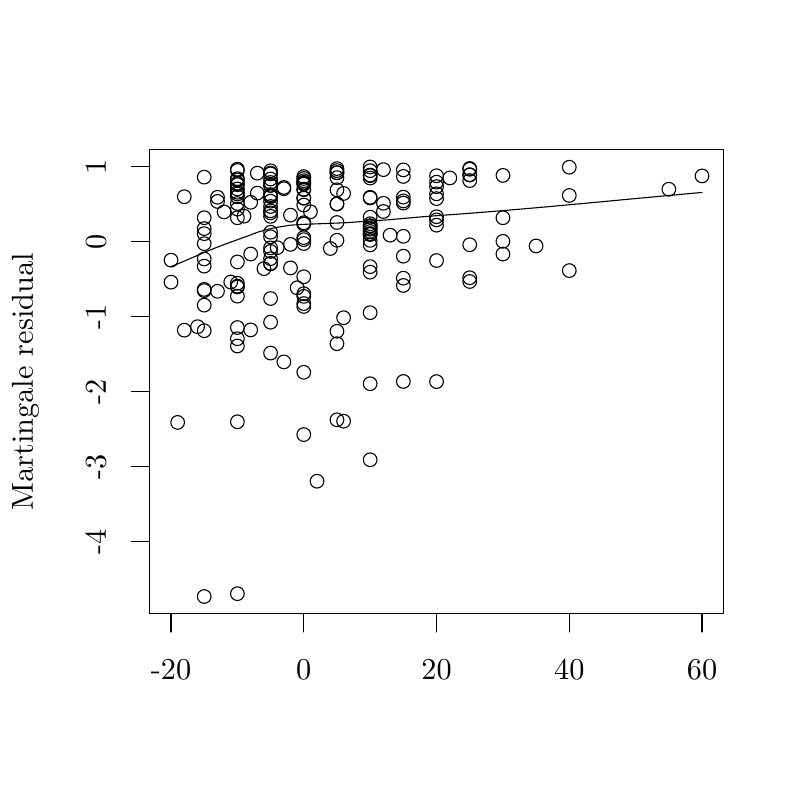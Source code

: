 % Created by tikzDevice version 0.8.1 on 2015-02-03 07:05:45
% !TEX encoding = UTF-8 Unicode
\documentclass[11pt]{memoir}
\nonstopmode

\usepackage{tikz}

\usepackage[active,tightpage,psfixbb]{preview}

\PreviewEnvironment{pgfpicture}

\setlength\PreviewBorder{0pt}

\usepackage{amsmath}
\newcommand{\SweaveOpts}[1]{}  % do not interfere with LaTeX
\newcommand{\SweaveInput}[1]{} % because they are not real TeX commands
\newcommand{\Sexpr}[1]{}       % will only be parsed by R


\usepackage{geometry}
\usepackage{amsmath}
\usepackage{lscape}
\geometry{verbose,tmargin=2.5cm,bmargin=2.5cm,lmargin=2.5cm,rmargin=2.5cm}


\begin{document}

\begin{tikzpicture}[x=1pt,y=1pt]
\definecolor{fillColor}{RGB}{255,255,255}
\path[use as bounding box,fill=fillColor,fill opacity=0.00] (0,0) rectangle (289.08,289.08);
\begin{scope}
\path[clip] ( 54.12, 67.32) rectangle (261.36,234.96);
\definecolor{drawColor}{RGB}{0,0,0}

\path[draw=drawColor,line width= 0.4pt,line join=round,line cap=round] (107.37,185.08) circle (  2.47);

\path[draw=drawColor,line width= 0.4pt,line join=round,line cap=round] (133.75,204.67) circle (  2.47);

\path[draw=drawColor,line width= 0.4pt,line join=round,line cap=round] (133.75,225.83) circle (  2.47);

\path[draw=drawColor,line width= 0.4pt,line join=round,line cap=round] (157.74,221.65) circle (  2.47);

\path[draw=drawColor,line width= 0.4pt,line join=round,line cap=round] ( 97.77,218.77) circle (  2.47);

\path[draw=drawColor,line width= 0.4pt,line join=round,line cap=round] (109.77,222.51) circle (  2.47);

\path[draw=drawColor,line width= 0.4pt,line join=round,line cap=round] ( 85.78,227.93) circle (  2.47);

\path[draw=drawColor,line width= 0.4pt,line join=round,line cap=round] (133.75,192.73) circle (  2.47);

\path[draw=drawColor,line width= 0.4pt,line join=round,line cap=round] ( 97.77,227.37) circle (  2.47);

\path[draw=drawColor,line width= 0.4pt,line join=round,line cap=round] (124.16,136.89) circle (  2.47);

\path[draw=drawColor,line width= 0.4pt,line join=round,line cap=round] (133.75,224.73) circle (  2.47);

\path[draw=drawColor,line width= 0.4pt,line join=round,line cap=round] ( 97.77,198.23) circle (  2.47);

\path[draw=drawColor,line width= 0.4pt,line join=round,line cap=round] (121.76,169.37) circle (  2.47);

\path[draw=drawColor,line width= 0.4pt,line join=round,line cap=round] (109.77,223.19) circle (  2.47);

\path[draw=drawColor,line width= 0.4pt,line join=round,line cap=round] (109.77,181.99) circle (  2.47);

\path[draw=drawColor,line width= 0.4pt,line join=round,line cap=round] (133.75,208.24) circle (  2.47);

\path[draw=drawColor,line width= 0.4pt,line join=round,line cap=round] (145.75,151.24) circle (  2.47);

\path[draw=drawColor,line width= 0.4pt,line join=round,line cap=round] (104.97,211.34) circle (  2.47);

\path[draw=drawColor,line width= 0.4pt,line join=round,line cap=round] (241.69,220.70) circle (  2.47);

\path[draw=drawColor,line width= 0.4pt,line join=round,line cap=round] ( 73.79,225.07) circle (  2.47);

\path[draw=drawColor,line width= 0.4pt,line join=round,line cap=round] (253.68,225.51) circle (  2.47);

\path[draw=drawColor,line width= 0.4pt,line join=round,line cap=round] (140.95,204.09) circle (  2.47);

\path[draw=drawColor,line width= 0.4pt,line join=round,line cap=round] (205.71,228.65) circle (  2.47);

\path[draw=drawColor,line width= 0.4pt,line join=round,line cap=round] (109.77,224.58) circle (  2.47);

\path[draw=drawColor,line width= 0.4pt,line join=round,line cap=round] ( 73.79,210.41) circle (  2.47);

\path[draw=drawColor,line width= 0.4pt,line join=round,line cap=round] (157.74,210.76) circle (  2.47);

\path[draw=drawColor,line width= 0.4pt,line join=round,line cap=round] (133.75,225.61) circle (  2.47);

\path[draw=drawColor,line width= 0.4pt,line join=round,line cap=round] ( 97.77,199.50) circle (  2.47);

\path[draw=drawColor,line width= 0.4pt,line join=round,line cap=round] ( 71.39,171.03) circle (  2.47);

\path[draw=drawColor,line width= 0.4pt,line join=round,line cap=round] (169.73,223.82) circle (  2.47);

\path[draw=drawColor,line width= 0.4pt,line join=round,line cap=round] ( 83.38,187.17) circle (  2.47);

\path[draw=drawColor,line width= 0.4pt,line join=round,line cap=round] ( 85.78,170.72) circle (  2.47);

\path[draw=drawColor,line width= 0.4pt,line join=round,line cap=round] ( 73.79,184.06) circle (  2.47);

\path[draw=drawColor,line width= 0.4pt,line join=round,line cap=round] (121.76,226.71) circle (  2.47);

\path[draw=drawColor,line width= 0.4pt,line join=round,line cap=round] (102.57,220.89) circle (  2.47);

\path[draw=drawColor,line width= 0.4pt,line join=round,line cap=round] (121.76,220.48) circle (  2.47);

\path[draw=drawColor,line width= 0.4pt,line join=round,line cap=round] (157.74,207.71) circle (  2.47);

\path[draw=drawColor,line width= 0.4pt,line join=round,line cap=round] ( 97.77,218.05) circle (  2.47);

\path[draw=drawColor,line width= 0.4pt,line join=round,line cap=round] (109.77,182.95) circle (  2.47);

\path[draw=drawColor,line width= 0.4pt,line join=round,line cap=round] ( 73.79,204.65) circle (  2.47);

\path[draw=drawColor,line width= 0.4pt,line join=round,line cap=round] (138.55,212.65) circle (  2.47);

\path[draw=drawColor,line width= 0.4pt,line join=round,line cap=round] ( 97.77,226.52) circle (  2.47);

\path[draw=drawColor,line width= 0.4pt,line join=round,line cap=round] (102.57,158.31) circle (  2.47);

\path[draw=drawColor,line width= 0.4pt,line join=round,line cap=round] (133.75,176.09) circle (  2.47);

\path[draw=drawColor,line width= 0.4pt,line join=round,line cap=round] ( 90.58,215.97) circle (  2.47);

\path[draw=drawColor,line width= 0.4pt,line join=round,line cap=round] (145.75,225.32) circle (  2.47);

\path[draw=drawColor,line width= 0.4pt,line join=round,line cap=round] (109.77,214.98) circle (  2.47);

\path[draw=drawColor,line width= 0.4pt,line join=round,line cap=round] ( 97.77,181.21) circle (  2.47);

\path[draw=drawColor,line width= 0.4pt,line join=round,line cap=round] ( 97.77,161.49) circle (  2.47);

\path[draw=drawColor,line width= 0.4pt,line join=round,line cap=round] ( 90.58,169.87) circle (  2.47);

\path[draw=drawColor,line width= 0.4pt,line join=round,line cap=round] ( 85.78,218.95) circle (  2.47);

\path[draw=drawColor,line width= 0.4pt,line join=round,line cap=round] (169.73,228.20) circle (  2.47);

\path[draw=drawColor,line width= 0.4pt,line join=round,line cap=round] (121.76,137.38) circle (  2.47);

\path[draw=drawColor,line width= 0.4pt,line join=round,line cap=round] (133.75,150.43) circle (  2.47);

\path[draw=drawColor,line width= 0.4pt,line join=round,line cap=round] (157.74,151.18) circle (  2.47);

\path[draw=drawColor,line width= 0.4pt,line join=round,line cap=round] (109.77,202.48) circle (  2.47);

\path[draw=drawColor,line width= 0.4pt,line join=round,line cap=round] (145.75,188.56) circle (  2.47);

\path[draw=drawColor,line width= 0.4pt,line join=round,line cap=round] (133.75,217.54) circle (  2.47);

\path[draw=drawColor,line width= 0.4pt,line join=round,line cap=round] ( 97.77,218.35) circle (  2.47);

\path[draw=drawColor,line width= 0.4pt,line join=round,line cap=round] ( 97.77,193.90) circle (  2.47);

\path[draw=drawColor,line width= 0.4pt,line join=round,line cap=round] (133.75,227.41) circle (  2.47);

\path[draw=drawColor,line width= 0.4pt,line join=round,line cap=round] (157.74,225.56) circle (  2.47);

\path[draw=drawColor,line width= 0.4pt,line join=round,line cap=round] (109.77,203.22) circle (  2.47);

\path[draw=drawColor,line width= 0.4pt,line join=round,line cap=round] ( 73.79,201.02) circle (  2.47);

\path[draw=drawColor,line width= 0.4pt,line join=round,line cap=round] (169.73,227.91) circle (  2.47);

\path[draw=drawColor,line width= 0.4pt,line join=round,line cap=round] (121.76,208.68) circle (  2.47);

\path[draw=drawColor,line width= 0.4pt,line join=round,line cap=round] (109.77,217.46) circle (  2.47);

\path[draw=drawColor,line width= 0.4pt,line join=round,line cap=round] (121.76,215.34) circle (  2.47);

\path[draw=drawColor,line width= 0.4pt,line join=round,line cap=round] ( 85.78,210.39) circle (  2.47);

\path[draw=drawColor,line width= 0.4pt,line join=round,line cap=round] (109.77,189.07) circle (  2.47);

\path[draw=drawColor,line width= 0.4pt,line join=round,line cap=round] (145.75,216.47) circle (  2.47);

\path[draw=drawColor,line width= 0.4pt,line join=round,line cap=round] ( 85.78,182.06) circle (  2.47);

\path[draw=drawColor,line width= 0.4pt,line join=round,line cap=round] ( 73.79,192.91) circle (  2.47);

\path[draw=drawColor,line width= 0.4pt,line join=round,line cap=round] ( 85.78,222.86) circle (  2.47);

\path[draw=drawColor,line width= 0.4pt,line join=round,line cap=round] (104.97,192.26) circle (  2.47);

\path[draw=drawColor,line width= 0.4pt,line join=round,line cap=round] (181.73,210.39) circle (  2.47);

\path[draw=drawColor,line width= 0.4pt,line join=round,line cap=round] ( 97.77,193.77) circle (  2.47);

\path[draw=drawColor,line width= 0.4pt,line join=round,line cap=round] ( 85.78,186.72) circle (  2.47);

\path[draw=drawColor,line width= 0.4pt,line join=round,line cap=round] ( 73.79,195.52) circle (  2.47);

\path[draw=drawColor,line width= 0.4pt,line join=round,line cap=round] ( 78.59,217.80) circle (  2.47);

\path[draw=drawColor,line width= 0.4pt,line join=round,line cap=round] ( 88.18,210.96) circle (  2.47);

\path[draw=drawColor,line width= 0.4pt,line join=round,line cap=round] ( 97.77,214.46) circle (  2.47);

\path[draw=drawColor,line width= 0.4pt,line join=round,line cap=round] ( 92.98,219.29) circle (  2.47);

\path[draw=drawColor,line width= 0.4pt,line join=round,line cap=round] (121.76,202.26) circle (  2.47);

\path[draw=drawColor,line width= 0.4pt,line join=round,line cap=round] (133.75,206.58) circle (  2.47);

\path[draw=drawColor,line width= 0.4pt,line join=round,line cap=round] ( 85.78,227.48) circle (  2.47);

\path[draw=drawColor,line width= 0.4pt,line join=round,line cap=round] ( 85.78,217.98) circle (  2.47);

\path[draw=drawColor,line width= 0.4pt,line join=round,line cap=round] (109.77,217.54) circle (  2.47);

\path[draw=drawColor,line width= 0.4pt,line join=round,line cap=round] ( 66.59,169.77) circle (  2.47);

\path[draw=drawColor,line width= 0.4pt,line join=round,line cap=round] ( 97.77,222.09) circle (  2.47);

\path[draw=drawColor,line width= 0.4pt,line join=round,line cap=round] (121.76,215.44) circle (  2.47);

\path[draw=drawColor,line width= 0.4pt,line join=round,line cap=round] (121.76,226.62) circle (  2.47);

\path[draw=drawColor,line width= 0.4pt,line join=round,line cap=round] ( 78.59,183.82) circle (  2.47);

\path[draw=drawColor,line width= 0.4pt,line join=round,line cap=round] (157.74,209.62) circle (  2.47);

\path[draw=drawColor,line width= 0.4pt,line join=round,line cap=round] (114.56,115.19) circle (  2.47);

\path[draw=drawColor,line width= 0.4pt,line join=round,line cap=round] (109.77,179.38) circle (  2.47);

\path[draw=drawColor,line width= 0.4pt,line join=round,line cap=round] (124.16,174.28) circle (  2.47);

\path[draw=drawColor,line width= 0.4pt,line join=round,line cap=round] ( 85.78,185.68) circle (  2.47);

\path[draw=drawColor,line width= 0.4pt,line join=round,line cap=round] ( 85.78,215.54) circle (  2.47);

\path[draw=drawColor,line width= 0.4pt,line join=round,line cap=round] ( 85.78,224.51) circle (  2.47);

\path[draw=drawColor,line width= 0.4pt,line join=round,line cap=round] (133.75,228.75) circle (  2.47);

\path[draw=drawColor,line width= 0.4pt,line join=round,line cap=round] ( 73.79,169.57) circle (  2.47);

\path[draw=drawColor,line width= 0.4pt,line join=round,line cap=round] (133.75,122.94) circle (  2.47);

\path[draw=drawColor,line width= 0.4pt,line join=round,line cap=round] ( 97.77,212.16) circle (  2.47);

\path[draw=drawColor,line width= 0.4pt,line join=round,line cap=round] (102.57,221.34) circle (  2.47);

\path[draw=drawColor,line width= 0.4pt,line join=round,line cap=round] ( 97.77,205.16) circle (  2.47);

\path[draw=drawColor,line width= 0.4pt,line join=round,line cap=round] (121.76,224.88) circle (  2.47);

\path[draw=drawColor,line width= 0.4pt,line join=round,line cap=round] ( 61.80,195.07) circle (  2.47);

\path[draw=drawColor,line width= 0.4pt,line join=round,line cap=round] (133.75,217.79) circle (  2.47);

\path[draw=drawColor,line width= 0.4pt,line join=round,line cap=round] ( 90.58,197.30) circle (  2.47);

\path[draw=drawColor,line width= 0.4pt,line join=round,line cap=round] ( 80.98,212.50) circle (  2.47);

\path[draw=drawColor,line width= 0.4pt,line join=round,line cap=round] ( 97.77,223.14) circle (  2.47);

\path[draw=drawColor,line width= 0.4pt,line join=round,line cap=round] ( 73.79, 73.53) circle (  2.47);

\path[draw=drawColor,line width= 0.4pt,line join=round,line cap=round] ( 85.78,222.34) circle (  2.47);

\path[draw=drawColor,line width= 0.4pt,line join=round,line cap=round] ( 97.77,195.61) circle (  2.47);

\path[draw=drawColor,line width= 0.4pt,line join=round,line cap=round] ( 97.77,222.06) circle (  2.47);

\path[draw=drawColor,line width= 0.4pt,line join=round,line cap=round] (138.55,215.62) circle (  2.47);

\path[draw=drawColor,line width= 0.4pt,line join=round,line cap=round] ( 85.78,166.68) circle (  2.47);

\path[draw=drawColor,line width= 0.4pt,line join=round,line cap=round] (138.55,227.78) circle (  2.47);

\path[draw=drawColor,line width= 0.4pt,line join=round,line cap=round] ( 73.79,184.50) circle (  2.47);

\path[draw=drawColor,line width= 0.4pt,line join=round,line cap=round] ( 64.19,136.44) circle (  2.47);

\path[draw=drawColor,line width= 0.4pt,line join=round,line cap=round] ( 85.78,136.67) circle (  2.47);

\path[draw=drawColor,line width= 0.4pt,line join=round,line cap=round] (133.75,204.34) circle (  2.47);

\path[draw=drawColor,line width= 0.4pt,line join=round,line cap=round] ( 92.98,226.50) circle (  2.47);

\path[draw=drawColor,line width= 0.4pt,line join=round,line cap=round] ( 85.78,194.43) circle (  2.47);

\path[draw=drawColor,line width= 0.4pt,line join=round,line cap=round] ( 97.77,212.90) circle (  2.47);

\path[draw=drawColor,line width= 0.4pt,line join=round,line cap=round] (109.77,208.59) circle (  2.47);

\path[draw=drawColor,line width= 0.4pt,line join=round,line cap=round] (169.73,225.85) circle (  2.47);

\path[draw=drawColor,line width= 0.4pt,line join=round,line cap=round] (181.73,225.70) circle (  2.47);

\path[draw=drawColor,line width= 0.4pt,line join=round,line cap=round] (169.73,187.36) circle (  2.47);

\path[draw=drawColor,line width= 0.4pt,line join=round,line cap=round] ( 85.78,213.52) circle (  2.47);

\path[draw=drawColor,line width= 0.4pt,line join=round,line cap=round] (133.75,207.33) circle (  2.47);

\path[draw=drawColor,line width= 0.4pt,line join=round,line cap=round] ( 61.80,187.11) circle (  2.47);

\path[draw=drawColor,line width= 0.4pt,line join=round,line cap=round] ( 97.77,218.08) circle (  2.47);

\path[draw=drawColor,line width= 0.4pt,line join=round,line cap=round] ( 85.78,164.05) circle (  2.47);

\path[draw=drawColor,line width= 0.4pt,line join=round,line cap=round] (169.73,225.95) circle (  2.47);

\path[draw=drawColor,line width= 0.4pt,line join=round,line cap=round] (205.71,218.44) circle (  2.47);

\path[draw=drawColor,line width= 0.4pt,line join=round,line cap=round] (121.76,227.43) circle (  2.47);

\path[draw=drawColor,line width= 0.4pt,line join=round,line cap=round] (133.75,202.22) circle (  2.47);

\path[draw=drawColor,line width= 0.4pt,line join=round,line cap=round] (157.74,223.26) circle (  2.47);

\path[draw=drawColor,line width= 0.4pt,line join=round,line cap=round] (100.17,199.57) circle (  2.47);

\path[draw=drawColor,line width= 0.4pt,line join=round,line cap=round] ( 97.77,216.38) circle (  2.47);

\path[draw=drawColor,line width= 0.4pt,line join=round,line cap=round] ( 85.78,185.37) circle (  2.47);

\path[draw=drawColor,line width= 0.4pt,line join=round,line cap=round] ( 97.77,226.24) circle (  2.47);

\path[draw=drawColor,line width= 0.4pt,line join=round,line cap=round] ( 73.79,178.82) circle (  2.47);

\path[draw=drawColor,line width= 0.4pt,line join=round,line cap=round] (133.75,207.55) circle (  2.47);

\path[draw=drawColor,line width= 0.4pt,line join=round,line cap=round] (104.97,200.77) circle (  2.47);

\path[draw=drawColor,line width= 0.4pt,line join=round,line cap=round] ( 97.77,172.66) circle (  2.47);

\path[draw=drawColor,line width= 0.4pt,line join=round,line cap=round] (193.72,200.20) circle (  2.47);

\path[draw=drawColor,line width= 0.4pt,line join=round,line cap=round] (157.74,217.31) circle (  2.47);

\path[draw=drawColor,line width= 0.4pt,line join=round,line cap=round] ( 85.78,220.80) circle (  2.47);

\path[draw=drawColor,line width= 0.4pt,line join=round,line cap=round] (145.75,196.50) circle (  2.47);

\path[draw=drawColor,line width= 0.4pt,line join=round,line cap=round] (133.75,206.23) circle (  2.47);

\path[draw=drawColor,line width= 0.4pt,line join=round,line cap=round] (109.77,223.78) circle (  2.47);

\path[draw=drawColor,line width= 0.4pt,line join=round,line cap=round] ( 85.78,219.59) circle (  2.47);

\path[draw=drawColor,line width= 0.4pt,line join=round,line cap=round] ( 97.77,210.90) circle (  2.47);

\path[draw=drawColor,line width= 0.4pt,line join=round,line cap=round] ( 95.38,192.01) circle (  2.47);

\path[draw=drawColor,line width= 0.4pt,line join=round,line cap=round] (133.75,204.49) circle (  2.47);

\path[draw=drawColor,line width= 0.4pt,line join=round,line cap=round] (124.16,219.17) circle (  2.47);

\path[draw=drawColor,line width= 0.4pt,line join=round,line cap=round] (109.77,154.55) circle (  2.47);

\path[draw=drawColor,line width= 0.4pt,line join=round,line cap=round] ( 66.59,218.00) circle (  2.47);

\path[draw=drawColor,line width= 0.4pt,line join=round,line cap=round] (157.74,219.04) circle (  2.47);

\path[draw=drawColor,line width= 0.4pt,line join=round,line cap=round] (145.75,203.69) circle (  2.47);

\path[draw=drawColor,line width= 0.4pt,line join=round,line cap=round] (109.77,201.07) circle (  2.47);

\path[draw=drawColor,line width= 0.4pt,line join=round,line cap=round] (109.77,208.11) circle (  2.47);

\path[draw=drawColor,line width= 0.4pt,line join=round,line cap=round] (157.74,194.94) circle (  2.47);

\path[draw=drawColor,line width= 0.4pt,line join=round,line cap=round] (205.71,191.30) circle (  2.47);

\path[draw=drawColor,line width= 0.4pt,line join=round,line cap=round] ( 85.78,224.04) circle (  2.47);

\path[draw=drawColor,line width= 0.4pt,line join=round,line cap=round] (145.75,215.70) circle (  2.47);

\path[draw=drawColor,line width= 0.4pt,line join=round,line cap=round] (109.77,222.90) circle (  2.47);

\path[draw=drawColor,line width= 0.4pt,line join=round,line cap=round] (145.75,227.69) circle (  2.47);

\path[draw=drawColor,line width= 0.4pt,line join=round,line cap=round] (181.73,197.28) circle (  2.47);

\path[draw=drawColor,line width= 0.4pt,line join=round,line cap=round] (121.76,164.88) circle (  2.47);

\path[draw=drawColor,line width= 0.4pt,line join=round,line cap=round] (109.77,178.34) circle (  2.47);

\path[draw=drawColor,line width= 0.4pt,line join=round,line cap=round] ( 73.79,206.48) circle (  2.47);

\path[draw=drawColor,line width= 0.4pt,line join=round,line cap=round] (119.36,199.29) circle (  2.47);

\path[draw=drawColor,line width= 0.4pt,line join=round,line cap=round] (162.54,224.78) circle (  2.47);

\path[draw=drawColor,line width= 0.4pt,line join=round,line cap=round] (112.17,212.56) circle (  2.47);

\path[draw=drawColor,line width= 0.4pt,line join=round,line cap=round] ( 97.77,203.52) circle (  2.47);

\path[draw=drawColor,line width= 0.4pt,line join=round,line cap=round] (121.76,228.15) circle (  2.47);

\path[draw=drawColor,line width= 0.4pt,line join=round,line cap=round] (109.77,225.26) circle (  2.47);

\path[draw=drawColor,line width= 0.4pt,line join=round,line cap=round] (109.77,220.54) circle (  2.47);

\path[draw=drawColor,line width= 0.4pt,line join=round,line cap=round] ( 85.78, 74.56) circle (  2.47);

\path[draw=drawColor,line width= 0.4pt,line join=round,line cap=round] (109.77,132.04) circle (  2.47);

\path[draw=drawColor,line width= 0.4pt,line join=round,line cap=round] ( 97.77,224.40) circle (  2.47);

\path[draw=drawColor,line width= 0.4pt,line join=round,line cap=round] (145.75,185.93) circle (  2.47);

\path[draw=drawColor,line width= 0.4pt,line join=round,line cap=round] ( 78.59,216.29) circle (  2.47);

\path[draw=drawColor,line width= 0.4pt,line join=round,line cap=round] (145.75,217.84) circle (  2.47);

\path[draw=drawColor,line width= 0.4pt,line join=round,line cap=round] (109.77,220.73) circle (  2.47);

\path[draw=drawColor,line width= 0.4pt,line join=round,line cap=round] (133.75,200.58) circle (  2.47);

\path[draw=drawColor,line width= 0.4pt,line join=round,line cap=round] (169.73,200.64) circle (  2.47);

\path[draw=drawColor,line width= 0.4pt,line join=round,line cap=round] (169.73,188.71) circle (  2.47);

\path[draw=drawColor,line width= 0.4pt,line join=round,line cap=round] (133.75,205.41) circle (  2.47);

\path[draw=drawColor,line width= 0.4pt,line join=round,line cap=round] (181.73,201.86) circle (  2.47);

\path[draw=drawColor,line width= 0.4pt,line join=round,line cap=round] (133.75,190.73) circle (  2.47);

\path[draw=drawColor,line width= 0.4pt,line join=round,line cap=round] (133.75,210.60) circle (  2.47);
\end{scope}
\begin{scope}
\path[clip] (  0.00,  0.00) rectangle (289.08,289.08);
\definecolor{drawColor}{RGB}{0,0,0}

\path[draw=drawColor,line width= 0.4pt,line join=round,line cap=round] ( 61.80, 67.32) -- (253.68, 67.32);

\path[draw=drawColor,line width= 0.4pt,line join=round,line cap=round] ( 61.80, 67.32) -- ( 61.80, 60.72);

\path[draw=drawColor,line width= 0.4pt,line join=round,line cap=round] (109.77, 67.32) -- (109.77, 60.72);

\path[draw=drawColor,line width= 0.4pt,line join=round,line cap=round] (157.74, 67.32) -- (157.74, 60.72);

\path[draw=drawColor,line width= 0.4pt,line join=round,line cap=round] (205.71, 67.32) -- (205.71, 60.72);

\path[draw=drawColor,line width= 0.4pt,line join=round,line cap=round] (253.68, 67.32) -- (253.68, 60.72);

\node[text=drawColor,anchor=base,inner sep=0pt, outer sep=0pt, scale=  1.00] at ( 61.80, 43.56) {-20};

\node[text=drawColor,anchor=base,inner sep=0pt, outer sep=0pt, scale=  1.00] at (109.77, 43.56) {0};

\node[text=drawColor,anchor=base,inner sep=0pt, outer sep=0pt, scale=  1.00] at (157.74, 43.56) {20};

\node[text=drawColor,anchor=base,inner sep=0pt, outer sep=0pt, scale=  1.00] at (205.71, 43.56) {40};

\node[text=drawColor,anchor=base,inner sep=0pt, outer sep=0pt, scale=  1.00] at (253.68, 43.56) {60};

\path[draw=drawColor,line width= 0.4pt,line join=round,line cap=round] ( 54.12, 93.25) -- ( 54.12,228.89);

\path[draw=drawColor,line width= 0.4pt,line join=round,line cap=round] ( 54.12, 93.25) -- ( 47.52, 93.25);

\path[draw=drawColor,line width= 0.4pt,line join=round,line cap=round] ( 54.12,120.38) -- ( 47.52,120.38);

\path[draw=drawColor,line width= 0.4pt,line join=round,line cap=round] ( 54.12,147.51) -- ( 47.52,147.51);

\path[draw=drawColor,line width= 0.4pt,line join=round,line cap=round] ( 54.12,174.63) -- ( 47.52,174.63);

\path[draw=drawColor,line width= 0.4pt,line join=round,line cap=round] ( 54.12,201.76) -- ( 47.52,201.76);

\path[draw=drawColor,line width= 0.4pt,line join=round,line cap=round] ( 54.12,228.89) -- ( 47.52,228.89);

\node[text=drawColor,rotate= 90.00,anchor=base,inner sep=0pt, outer sep=0pt, scale=  1.00] at ( 38.28, 93.25) {-4};

\node[text=drawColor,rotate= 90.00,anchor=base,inner sep=0pt, outer sep=0pt, scale=  1.00] at ( 38.28,120.38) {-3};

\node[text=drawColor,rotate= 90.00,anchor=base,inner sep=0pt, outer sep=0pt, scale=  1.00] at ( 38.28,147.51) {-2};

\node[text=drawColor,rotate= 90.00,anchor=base,inner sep=0pt, outer sep=0pt, scale=  1.00] at ( 38.28,174.63) {-1};

\node[text=drawColor,rotate= 90.00,anchor=base,inner sep=0pt, outer sep=0pt, scale=  1.00] at ( 38.28,201.76) {0};

\node[text=drawColor,rotate= 90.00,anchor=base,inner sep=0pt, outer sep=0pt, scale=  1.00] at ( 38.28,228.89) {1};

\path[draw=drawColor,line width= 0.4pt,line join=round,line cap=round] ( 54.12, 67.32) --
	(261.36, 67.32) --
	(261.36,234.96) --
	( 54.12,234.96) --
	( 54.12, 67.32);
\end{scope}
\begin{scope}
\path[clip] (  0.00,  0.00) rectangle (289.08,289.08);
\definecolor{drawColor}{RGB}{0,0,0}

\node[text=drawColor,rotate= 90.00,anchor=base,inner sep=0pt, outer sep=0pt, scale=  1.00] at ( 11.88,151.14) {Martingale residual};
\end{scope}
\begin{scope}
\path[clip] ( 54.12, 67.32) rectangle (261.36,234.96);
\definecolor{drawColor}{RGB}{0,0,0}

\path[draw=drawColor,line width= 0.4pt,line join=round,line cap=round] ( 61.80,192.73) --
	( 65.71,194.35) --
	( 69.63,196.04) --
	( 73.54,197.73) --
	( 77.46,199.35) --
	( 81.38,200.85) --
	( 85.29,202.27) --
	( 89.21,203.70) --
	( 93.12,205.18) --
	( 97.04,206.31) --
	(100.96,207.08) --
	(104.87,207.70) --
	(108.79,207.97) --
	(112.70,208.13) --
	(116.62,208.27) --
	(120.54,208.42) --
	(124.45,208.57) --
	(128.37,208.84) --
	(132.29,209.12) --
	(136.20,209.35) --
	(140.12,209.64) --
	(144.03,209.98) --
	(147.95,210.33) --
	(151.87,210.68) --
	(155.78,211.00) --
	(159.70,211.27) --
	(163.61,211.55) --
	(167.53,211.84) --
	(171.45,212.14) --
	(175.36,212.45) --
	(179.28,212.77) --
	(183.19,213.09) --
	(187.11,213.43) --
	(191.03,213.77) --
	(194.94,214.11) --
	(198.86,214.46) --
	(202.78,214.82) --
	(206.69,215.18) --
	(210.61,215.54) --
	(214.52,215.90) --
	(218.44,216.27) --
	(222.36,216.64) --
	(226.27,217.01) --
	(230.19,217.37) --
	(234.10,217.74) --
	(238.02,218.10) --
	(241.94,218.46) --
	(245.85,218.82) --
	(249.77,219.18) --
	(253.68,219.53);
\end{scope}
\end{tikzpicture}

\end{document}
